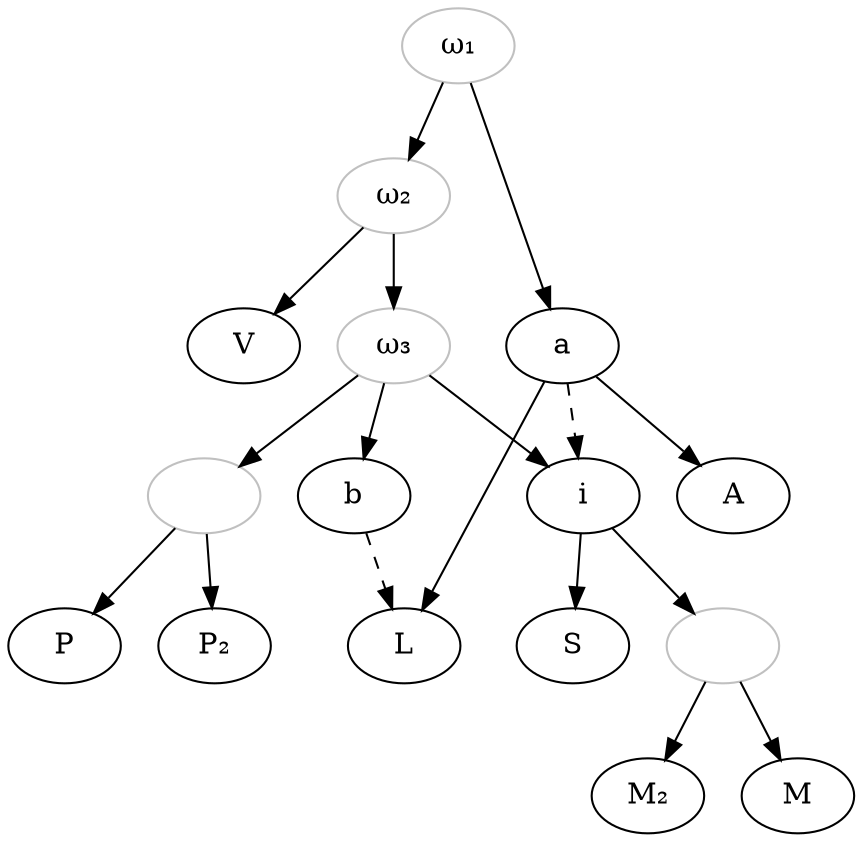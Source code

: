 digraph {
    omegaUn [color="grey", label="ω₁"]
    omegaDeux [color="grey", label="ω₂"]
    omegaTrois [color="grey", label="ω₃"]
    EmpytOne [color="grey", label=""]
    EmpytTwo [color="grey", label=""]
    P2 [label="P₂"]
    M2 [label="M₂"]

    omegaUn -> omegaDeux;
    omegaUn -> a;
    omegaDeux -> omegaTrois;

    a -> A;
    a -> L;

    omegaDeux -> V;

    omegaTrois -> b;
    omegaTrois -> EmpytOne;
    omegaTrois -> i;
    EmpytOne -> P2;
    EmpytOne -> P;
    i -> S;
    i -> EmpytTwo;
    EmpytTwo -> M;
    EmpytTwo -> M2;

    a -> i[style="dashed"];
    b -> L[style="dashed"];


}
